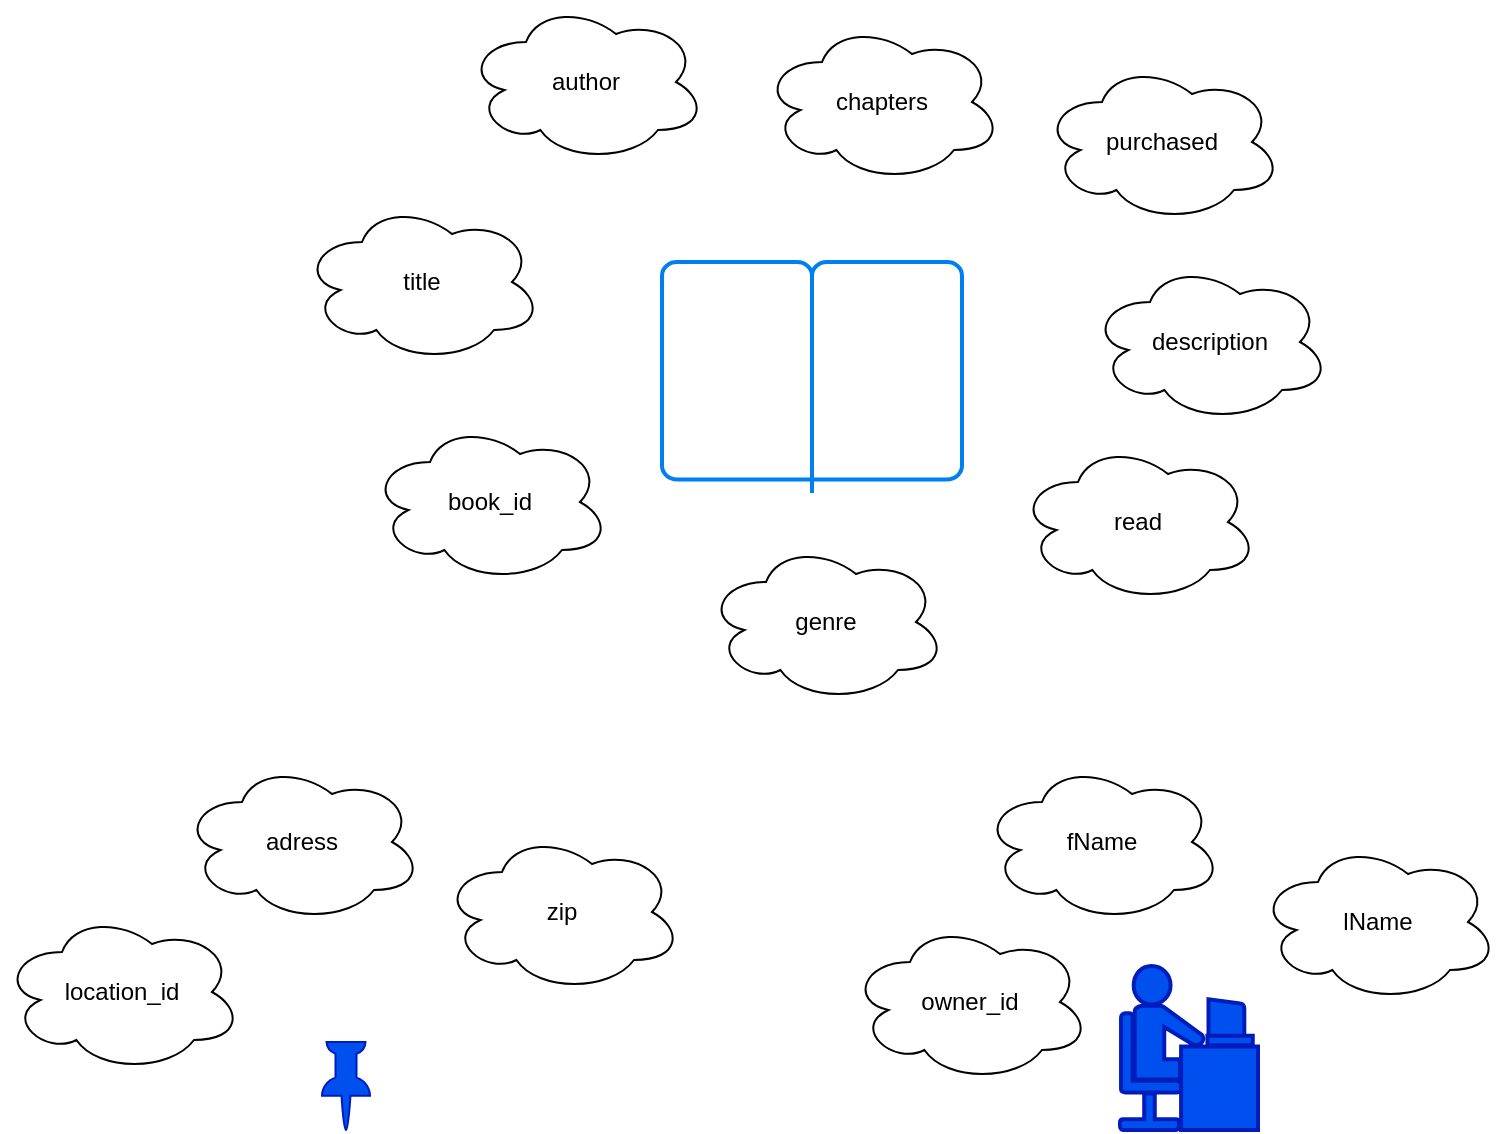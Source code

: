 <mxfile>
    <diagram id="9NxstFvH284EXf1doNHl" name="Page-1">
        <mxGraphModel dx="853" dy="846" grid="1" gridSize="10" guides="1" tooltips="1" connect="1" arrows="1" fold="1" page="1" pageScale="1" pageWidth="827" pageHeight="1169" math="0" shadow="0">
            <root>
                <mxCell id="0"/>
                <mxCell id="1" parent="0"/>
                <mxCell id="3" value="" style="html=1;verticalLabelPosition=bottom;align=center;labelBackgroundColor=#ffffff;verticalAlign=top;strokeWidth=2;strokeColor=#0080F0;shadow=0;dashed=0;shape=mxgraph.ios7.icons.book;" vertex="1" parent="1">
                    <mxGeometry x="380" y="260" width="150" height="115.5" as="geometry"/>
                </mxCell>
                <mxCell id="4" value="book_id" style="ellipse;shape=cloud;whiteSpace=wrap;html=1;" vertex="1" parent="1">
                    <mxGeometry x="234" y="340" width="120" height="80" as="geometry"/>
                </mxCell>
                <mxCell id="5" value="title" style="ellipse;shape=cloud;whiteSpace=wrap;html=1;" vertex="1" parent="1">
                    <mxGeometry x="200" y="230" width="120" height="80" as="geometry"/>
                </mxCell>
                <mxCell id="6" value="author" style="ellipse;shape=cloud;whiteSpace=wrap;html=1;" vertex="1" parent="1">
                    <mxGeometry x="282" y="130" width="120" height="80" as="geometry"/>
                </mxCell>
                <mxCell id="7" value="description" style="ellipse;shape=cloud;whiteSpace=wrap;html=1;" vertex="1" parent="1">
                    <mxGeometry x="594" y="260" width="120" height="80" as="geometry"/>
                </mxCell>
                <mxCell id="8" value="chapters" style="ellipse;shape=cloud;whiteSpace=wrap;html=1;" vertex="1" parent="1">
                    <mxGeometry x="430" y="140" width="120" height="80" as="geometry"/>
                </mxCell>
                <mxCell id="9" value="purchased" style="ellipse;shape=cloud;whiteSpace=wrap;html=1;" vertex="1" parent="1">
                    <mxGeometry x="570" y="160" width="120" height="80" as="geometry"/>
                </mxCell>
                <mxCell id="10" value="read" style="ellipse;shape=cloud;whiteSpace=wrap;html=1;" vertex="1" parent="1">
                    <mxGeometry x="558" y="350" width="120" height="80" as="geometry"/>
                </mxCell>
                <mxCell id="11" value="genre" style="ellipse;shape=cloud;whiteSpace=wrap;html=1;" vertex="1" parent="1">
                    <mxGeometry x="402" y="400" width="120" height="80" as="geometry"/>
                </mxCell>
                <mxCell id="VKfJsAfi58LwLJw5e9xL-12" value="" style="sketch=0;pointerEvents=1;shadow=0;dashed=0;html=1;strokeColor=#001DBC;fillColor=#0050ef;labelPosition=center;verticalLabelPosition=bottom;verticalAlign=top;outlineConnect=0;align=center;shape=mxgraph.office.concepts.pin;fontColor=#ffffff;" vertex="1" parent="1">
                    <mxGeometry x="210" y="650" width="24" height="44" as="geometry"/>
                </mxCell>
                <mxCell id="VKfJsAfi58LwLJw5e9xL-13" value="location_id" style="ellipse;shape=cloud;whiteSpace=wrap;html=1;" vertex="1" parent="1">
                    <mxGeometry x="50" y="585" width="120" height="80" as="geometry"/>
                </mxCell>
                <mxCell id="AjPqH36Vj3178GDOuISv-11" value="adress" style="ellipse;shape=cloud;whiteSpace=wrap;html=1;" vertex="1" parent="1">
                    <mxGeometry x="140" y="510" width="120" height="80" as="geometry"/>
                </mxCell>
                <mxCell id="AjPqH36Vj3178GDOuISv-12" value="zip" style="ellipse;shape=cloud;whiteSpace=wrap;html=1;" vertex="1" parent="1">
                    <mxGeometry x="270" y="545" width="120" height="80" as="geometry"/>
                </mxCell>
                <mxCell id="afX-RuqQk8BmnGGB_9x1-11" value="" style="shape=mxgraph.cisco.people.androgenous_person;html=1;pointerEvents=1;dashed=0;fillColor=#0050ef;strokeColor=#001DBC;strokeWidth=2;verticalLabelPosition=bottom;verticalAlign=top;align=center;outlineConnect=0;fontColor=#ffffff;" vertex="1" parent="1">
                    <mxGeometry x="609" y="612" width="69" height="82" as="geometry"/>
                </mxCell>
                <mxCell id="afX-RuqQk8BmnGGB_9x1-12" value="owner_id" style="ellipse;shape=cloud;whiteSpace=wrap;html=1;" vertex="1" parent="1">
                    <mxGeometry x="474" y="590" width="120" height="80" as="geometry"/>
                </mxCell>
                <mxCell id="afX-RuqQk8BmnGGB_9x1-13" value="fName" style="ellipse;shape=cloud;whiteSpace=wrap;html=1;" vertex="1" parent="1">
                    <mxGeometry x="540" y="510" width="120" height="80" as="geometry"/>
                </mxCell>
                <mxCell id="urf2nvcp7YCn_GNeYtgR-11" value="lName" style="ellipse;shape=cloud;whiteSpace=wrap;html=1;" vertex="1" parent="1">
                    <mxGeometry x="678" y="550" width="120" height="80" as="geometry"/>
                </mxCell>
            </root>
        </mxGraphModel>
    </diagram>
    <diagram id="-jC3xOtd37J_SN4_oQJF" name="Page-2">
        <mxGraphModel dx="853" dy="846" grid="1" gridSize="10" guides="1" tooltips="1" connect="1" arrows="1" fold="1" page="1" pageScale="1" pageWidth="827" pageHeight="1169" math="0" shadow="0">
            <root>
                <mxCell id="iR01km-0sqNDZLgaSOdG-0"/>
                <mxCell id="iR01km-0sqNDZLgaSOdG-1" parent="iR01km-0sqNDZLgaSOdG-0"/>
                <mxCell id="eirllRm_Po4OTcjVNEwi-20" style="edgeStyle=none;html=1;exitX=0.5;exitY=1;exitDx=0;exitDy=0;entryX=0.5;entryY=0;entryDx=0;entryDy=0;endArrow=ERone;endFill=0;" edge="1" parent="iR01km-0sqNDZLgaSOdG-1" source="htg9aAoqaMm_4eRdVR3d-0" target="htg9aAoqaMm_4eRdVR3d-2">
                    <mxGeometry relative="1" as="geometry"/>
                </mxCell>
                <mxCell id="eirllRm_Po4OTcjVNEwi-21" style="edgeStyle=none;html=1;exitX=0;exitY=0.5;exitDx=0;exitDy=0;entryX=1;entryY=0.5;entryDx=0;entryDy=0;endArrow=none;endFill=0;" edge="1" parent="iR01km-0sqNDZLgaSOdG-1" source="htg9aAoqaMm_4eRdVR3d-0" target="eirllRm_Po4OTcjVNEwi-8">
                    <mxGeometry relative="1" as="geometry"/>
                </mxCell>
                <mxCell id="eirllRm_Po4OTcjVNEwi-22" style="edgeStyle=none;html=1;exitX=0;exitY=0.25;exitDx=0;exitDy=0;entryX=0.95;entryY=0.763;entryDx=0;entryDy=0;entryPerimeter=0;endArrow=none;endFill=0;" edge="1" parent="iR01km-0sqNDZLgaSOdG-1" source="htg9aAoqaMm_4eRdVR3d-0" target="eirllRm_Po4OTcjVNEwi-9">
                    <mxGeometry relative="1" as="geometry"/>
                </mxCell>
                <mxCell id="eirllRm_Po4OTcjVNEwi-23" style="edgeStyle=none;html=1;exitX=0.25;exitY=0;exitDx=0;exitDy=0;entryX=1;entryY=1;entryDx=0;entryDy=0;endArrow=none;endFill=0;" edge="1" parent="iR01km-0sqNDZLgaSOdG-1" source="htg9aAoqaMm_4eRdVR3d-0" target="eirllRm_Po4OTcjVNEwi-10">
                    <mxGeometry relative="1" as="geometry"/>
                </mxCell>
                <mxCell id="eirllRm_Po4OTcjVNEwi-24" style="edgeStyle=none;html=1;exitX=0.5;exitY=0;exitDx=0;exitDy=0;endArrow=none;endFill=0;" edge="1" parent="iR01km-0sqNDZLgaSOdG-1" source="htg9aAoqaMm_4eRdVR3d-0" target="eirllRm_Po4OTcjVNEwi-12">
                    <mxGeometry relative="1" as="geometry"/>
                </mxCell>
                <mxCell id="eirllRm_Po4OTcjVNEwi-25" style="edgeStyle=none;html=1;exitX=0.75;exitY=0;exitDx=0;exitDy=0;entryX=0;entryY=1;entryDx=0;entryDy=0;endArrow=none;endFill=0;" edge="1" parent="iR01km-0sqNDZLgaSOdG-1" source="htg9aAoqaMm_4eRdVR3d-0" target="eirllRm_Po4OTcjVNEwi-11">
                    <mxGeometry relative="1" as="geometry"/>
                </mxCell>
                <mxCell id="eirllRm_Po4OTcjVNEwi-26" style="edgeStyle=none;html=1;exitX=1;exitY=0.25;exitDx=0;exitDy=0;entryX=0;entryY=1;entryDx=0;entryDy=0;endArrow=none;endFill=0;" edge="1" parent="iR01km-0sqNDZLgaSOdG-1" source="htg9aAoqaMm_4eRdVR3d-0" target="eirllRm_Po4OTcjVNEwi-13">
                    <mxGeometry relative="1" as="geometry"/>
                </mxCell>
                <mxCell id="eirllRm_Po4OTcjVNEwi-27" style="edgeStyle=none;html=1;exitX=1;exitY=0.5;exitDx=0;exitDy=0;entryX=0;entryY=0.5;entryDx=0;entryDy=0;endArrow=none;endFill=0;" edge="1" parent="iR01km-0sqNDZLgaSOdG-1" source="htg9aAoqaMm_4eRdVR3d-0" target="eirllRm_Po4OTcjVNEwi-14">
                    <mxGeometry relative="1" as="geometry"/>
                </mxCell>
                <mxCell id="eirllRm_Po4OTcjVNEwi-28" style="edgeStyle=none;html=1;exitX=1;exitY=0.75;exitDx=0;exitDy=0;entryX=0;entryY=0;entryDx=0;entryDy=0;endArrow=none;endFill=0;" edge="1" parent="iR01km-0sqNDZLgaSOdG-1" source="htg9aAoqaMm_4eRdVR3d-0" target="eirllRm_Po4OTcjVNEwi-16">
                    <mxGeometry relative="1" as="geometry"/>
                </mxCell>
                <mxCell id="htg9aAoqaMm_4eRdVR3d-0" value="book" style="rounded=0;whiteSpace=wrap;html=1;" vertex="1" parent="iR01km-0sqNDZLgaSOdG-1">
                    <mxGeometry x="354" y="150" width="120" height="60" as="geometry"/>
                </mxCell>
                <mxCell id="eirllRm_Po4OTcjVNEwi-17" style="edgeStyle=none;html=1;exitX=0.5;exitY=0;exitDx=0;exitDy=0;entryX=0.5;entryY=1;entryDx=0;entryDy=0;endArrow=ERmany;endFill=0;" edge="1" parent="iR01km-0sqNDZLgaSOdG-1" source="htg9aAoqaMm_4eRdVR3d-1" target="htg9aAoqaMm_4eRdVR3d-2">
                    <mxGeometry relative="1" as="geometry"/>
                </mxCell>
                <mxCell id="JOT-kGppih2utekKVV70-2" style="edgeStyle=none;html=1;exitX=0;exitY=0.25;exitDx=0;exitDy=0;entryX=1;entryY=0.5;entryDx=0;entryDy=0;startArrow=none;startFill=0;endArrow=none;endFill=0;" edge="1" parent="iR01km-0sqNDZLgaSOdG-1" source="htg9aAoqaMm_4eRdVR3d-1" target="JOT-kGppih2utekKVV70-1">
                    <mxGeometry relative="1" as="geometry"/>
                </mxCell>
                <mxCell id="JOT-kGppih2utekKVV70-3" style="edgeStyle=none;html=1;exitX=0;exitY=1;exitDx=0;exitDy=0;entryX=1;entryY=0;entryDx=0;entryDy=0;startArrow=none;startFill=0;endArrow=none;endFill=0;" edge="1" parent="iR01km-0sqNDZLgaSOdG-1" source="htg9aAoqaMm_4eRdVR3d-1" target="JOT-kGppih2utekKVV70-0">
                    <mxGeometry relative="1" as="geometry"/>
                </mxCell>
                <mxCell id="htg9aAoqaMm_4eRdVR3d-1" value="owner" style="rounded=0;whiteSpace=wrap;html=1;" vertex="1" parent="iR01km-0sqNDZLgaSOdG-1">
                    <mxGeometry x="354" y="390" width="120" height="60" as="geometry"/>
                </mxCell>
                <mxCell id="htg9aAoqaMm_4eRdVR3d-2" value="own" style="rhombus;whiteSpace=wrap;html=1;" vertex="1" parent="iR01km-0sqNDZLgaSOdG-1">
                    <mxGeometry x="374" y="260" width="80" height="80" as="geometry"/>
                </mxCell>
                <mxCell id="eirllRm_Po4OTcjVNEwi-8" value="book_id" style="ellipse;whiteSpace=wrap;html=1;" vertex="1" parent="iR01km-0sqNDZLgaSOdG-1">
                    <mxGeometry x="170" y="155" width="90" height="50" as="geometry"/>
                </mxCell>
                <mxCell id="eirllRm_Po4OTcjVNEwi-9" value="title" style="ellipse;whiteSpace=wrap;html=1;" vertex="1" parent="iR01km-0sqNDZLgaSOdG-1">
                    <mxGeometry x="210" y="100" width="90" height="50" as="geometry"/>
                </mxCell>
                <mxCell id="eirllRm_Po4OTcjVNEwi-10" value="author" style="ellipse;whiteSpace=wrap;html=1;" vertex="1" parent="iR01km-0sqNDZLgaSOdG-1">
                    <mxGeometry x="280" y="50" width="90" height="50" as="geometry"/>
                </mxCell>
                <mxCell id="eirllRm_Po4OTcjVNEwi-11" value="description" style="ellipse;whiteSpace=wrap;html=1;" vertex="1" parent="iR01km-0sqNDZLgaSOdG-1">
                    <mxGeometry x="459" y="50" width="90" height="50" as="geometry"/>
                </mxCell>
                <mxCell id="eirllRm_Po4OTcjVNEwi-12" value="genre" style="ellipse;whiteSpace=wrap;html=1;" vertex="1" parent="iR01km-0sqNDZLgaSOdG-1">
                    <mxGeometry x="369" y="20" width="90" height="50" as="geometry"/>
                </mxCell>
                <mxCell id="eirllRm_Po4OTcjVNEwi-13" value="chapters" style="ellipse;whiteSpace=wrap;html=1;" vertex="1" parent="iR01km-0sqNDZLgaSOdG-1">
                    <mxGeometry x="540" y="100" width="90" height="50" as="geometry"/>
                </mxCell>
                <mxCell id="eirllRm_Po4OTcjVNEwi-14" value="purchased" style="ellipse;whiteSpace=wrap;html=1;" vertex="1" parent="iR01km-0sqNDZLgaSOdG-1">
                    <mxGeometry x="610" y="155" width="90" height="50" as="geometry"/>
                </mxCell>
                <mxCell id="eirllRm_Po4OTcjVNEwi-16" value="read" style="ellipse;whiteSpace=wrap;html=1;" vertex="1" parent="iR01km-0sqNDZLgaSOdG-1">
                    <mxGeometry x="540" y="220" width="90" height="50" as="geometry"/>
                </mxCell>
                <mxCell id="PUPyH2FY59Nrht4lukK8-1" style="edgeStyle=none;html=1;exitX=0.5;exitY=0;exitDx=0;exitDy=0;entryX=0.5;entryY=1;entryDx=0;entryDy=0;endArrow=none;endFill=0;" edge="1" parent="iR01km-0sqNDZLgaSOdG-1" source="PUPyH2FY59Nrht4lukK8-0" target="htg9aAoqaMm_4eRdVR3d-1">
                    <mxGeometry relative="1" as="geometry"/>
                </mxCell>
                <mxCell id="PUPyH2FY59Nrht4lukK8-0" value="owner_id" style="ellipse;whiteSpace=wrap;html=1;" vertex="1" parent="iR01km-0sqNDZLgaSOdG-1">
                    <mxGeometry x="369" y="520" width="90" height="50" as="geometry"/>
                </mxCell>
                <mxCell id="JOT-kGppih2utekKVV70-0" value="fName" style="ellipse;whiteSpace=wrap;html=1;" vertex="1" parent="iR01km-0sqNDZLgaSOdG-1">
                    <mxGeometry x="250" y="470" width="90" height="50" as="geometry"/>
                </mxCell>
                <mxCell id="JOT-kGppih2utekKVV70-1" value="lName" style="ellipse;whiteSpace=wrap;html=1;" vertex="1" parent="iR01km-0sqNDZLgaSOdG-1">
                    <mxGeometry x="230" y="380" width="90" height="50" as="geometry"/>
                </mxCell>
                <mxCell id="i_ZDPnyoaNr3PxbYfSJi-3" style="edgeStyle=none;html=1;exitX=0;exitY=0;exitDx=0;exitDy=0;startArrow=none;startFill=0;endArrow=none;endFill=0;" edge="1" parent="iR01km-0sqNDZLgaSOdG-1" source="6jq9dwmDUbcM02CbTwe6-0" target="i_ZDPnyoaNr3PxbYfSJi-2">
                    <mxGeometry relative="1" as="geometry"/>
                </mxCell>
                <mxCell id="i_ZDPnyoaNr3PxbYfSJi-4" style="edgeStyle=none;html=1;exitX=0;exitY=0.5;exitDx=0;exitDy=0;entryX=1;entryY=0.5;entryDx=0;entryDy=0;startArrow=none;startFill=0;endArrow=none;endFill=0;" edge="1" parent="iR01km-0sqNDZLgaSOdG-1" source="6jq9dwmDUbcM02CbTwe6-0" target="i_ZDPnyoaNr3PxbYfSJi-1">
                    <mxGeometry relative="1" as="geometry"/>
                </mxCell>
                <mxCell id="i_ZDPnyoaNr3PxbYfSJi-5" style="edgeStyle=none;html=1;exitX=0;exitY=1;exitDx=0;exitDy=0;entryX=1;entryY=0;entryDx=0;entryDy=0;startArrow=none;startFill=0;endArrow=none;endFill=0;" edge="1" parent="iR01km-0sqNDZLgaSOdG-1" source="6jq9dwmDUbcM02CbTwe6-0" target="i_ZDPnyoaNr3PxbYfSJi-0">
                    <mxGeometry relative="1" as="geometry"/>
                </mxCell>
                <mxCell id="i_ZDPnyoaNr3PxbYfSJi-7" style="edgeStyle=none;html=1;exitX=1;exitY=0.5;exitDx=0;exitDy=0;startArrow=none;startFill=0;endArrow=ERmany;endFill=0;" edge="1" parent="iR01km-0sqNDZLgaSOdG-1" source="6jq9dwmDUbcM02CbTwe6-0" target="i_ZDPnyoaNr3PxbYfSJi-6">
                    <mxGeometry relative="1" as="geometry"/>
                </mxCell>
                <mxCell id="6jq9dwmDUbcM02CbTwe6-0" value="location" style="rounded=0;whiteSpace=wrap;html=1;" vertex="1" parent="iR01km-0sqNDZLgaSOdG-1">
                    <mxGeometry x="120" y="270" width="120" height="60" as="geometry"/>
                </mxCell>
                <mxCell id="i_ZDPnyoaNr3PxbYfSJi-0" value="location_id" style="ellipse;whiteSpace=wrap;html=1;" vertex="1" parent="iR01km-0sqNDZLgaSOdG-1">
                    <mxGeometry x="30" y="340" width="90" height="50" as="geometry"/>
                </mxCell>
                <mxCell id="i_ZDPnyoaNr3PxbYfSJi-1" value="adress" style="ellipse;whiteSpace=wrap;html=1;" vertex="1" parent="iR01km-0sqNDZLgaSOdG-1">
                    <mxGeometry x="10" y="275" width="90" height="50" as="geometry"/>
                </mxCell>
                <mxCell id="i_ZDPnyoaNr3PxbYfSJi-2" value="zip" style="ellipse;whiteSpace=wrap;html=1;" vertex="1" parent="iR01km-0sqNDZLgaSOdG-1">
                    <mxGeometry x="40" y="210" width="90" height="50" as="geometry"/>
                </mxCell>
                <mxCell id="i_ZDPnyoaNr3PxbYfSJi-8" style="edgeStyle=none;html=1;exitX=1;exitY=0;exitDx=0;exitDy=0;entryX=0;entryY=1;entryDx=0;entryDy=0;startArrow=none;startFill=0;endArrow=ERone;endFill=0;" edge="1" parent="iR01km-0sqNDZLgaSOdG-1" source="i_ZDPnyoaNr3PxbYfSJi-6" target="htg9aAoqaMm_4eRdVR3d-0">
                    <mxGeometry relative="1" as="geometry"/>
                </mxCell>
                <mxCell id="i_ZDPnyoaNr3PxbYfSJi-6" value="stores" style="rhombus;whiteSpace=wrap;html=1;" vertex="1" parent="iR01km-0sqNDZLgaSOdG-1">
                    <mxGeometry x="260" y="205" width="80" height="80" as="geometry"/>
                </mxCell>
            </root>
        </mxGraphModel>
    </diagram>
    <diagram name="Page-3" id="VsSAowcV8y3x_G9l6srC">
        <mxGraphModel dx="1680" dy="846" grid="1" gridSize="10" guides="1" tooltips="1" connect="1" arrows="1" fold="1" page="1" pageScale="1" pageWidth="827" pageHeight="1169" math="0" shadow="0">
            <root>
                <mxCell id="gJXymKL5uKNoW7XNcauP-0"/>
                <mxCell id="gJXymKL5uKNoW7XNcauP-1" parent="gJXymKL5uKNoW7XNcauP-0"/>
                <mxCell id="gJXymKL5uKNoW7XNcauP-2" value="books" style="swimlane;fontStyle=0;childLayout=stackLayout;horizontal=1;startSize=26;fillColor=none;horizontalStack=0;resizeParent=1;resizeParentMax=0;resizeLast=0;collapsible=1;marginBottom=0;" vertex="1" parent="gJXymKL5uKNoW7XNcauP-1">
                    <mxGeometry x="60" y="140" width="140" height="286" as="geometry"/>
                </mxCell>
                <mxCell id="gJXymKL5uKNoW7XNcauP-3" value="+ book_id: int" style="text;strokeColor=none;fillColor=none;align=left;verticalAlign=top;spacingLeft=4;spacingRight=4;overflow=hidden;rotatable=0;points=[[0,0.5],[1,0.5]];portConstraint=eastwest;" vertex="1" parent="gJXymKL5uKNoW7XNcauP-2">
                    <mxGeometry y="26" width="140" height="26" as="geometry"/>
                </mxCell>
                <mxCell id="gJXymKL5uKNoW7XNcauP-4" value="+ title: string" style="text;strokeColor=none;fillColor=none;align=left;verticalAlign=top;spacingLeft=4;spacingRight=4;overflow=hidden;rotatable=0;points=[[0,0.5],[1,0.5]];portConstraint=eastwest;" vertex="1" parent="gJXymKL5uKNoW7XNcauP-2">
                    <mxGeometry y="52" width="140" height="26" as="geometry"/>
                </mxCell>
                <mxCell id="gJXymKL5uKNoW7XNcauP-5" value="+ author: string" style="text;strokeColor=none;fillColor=none;align=left;verticalAlign=top;spacingLeft=4;spacingRight=4;overflow=hidden;rotatable=0;points=[[0,0.5],[1,0.5]];portConstraint=eastwest;" vertex="1" parent="gJXymKL5uKNoW7XNcauP-2">
                    <mxGeometry y="78" width="140" height="26" as="geometry"/>
                </mxCell>
                <mxCell id="gJXymKL5uKNoW7XNcauP-6" value="+ genre: string" style="text;strokeColor=none;fillColor=none;align=left;verticalAlign=top;spacingLeft=4;spacingRight=4;overflow=hidden;rotatable=0;points=[[0,0.5],[1,0.5]];portConstraint=eastwest;" vertex="1" parent="gJXymKL5uKNoW7XNcauP-2">
                    <mxGeometry y="104" width="140" height="26" as="geometry"/>
                </mxCell>
                <mxCell id="gJXymKL5uKNoW7XNcauP-7" value="+ description: string" style="text;strokeColor=none;fillColor=none;align=left;verticalAlign=top;spacingLeft=4;spacingRight=4;overflow=hidden;rotatable=0;points=[[0,0.5],[1,0.5]];portConstraint=eastwest;" vertex="1" parent="gJXymKL5uKNoW7XNcauP-2">
                    <mxGeometry y="130" width="140" height="26" as="geometry"/>
                </mxCell>
                <mxCell id="gJXymKL5uKNoW7XNcauP-8" value="+ chapters: string" style="text;strokeColor=none;fillColor=none;align=left;verticalAlign=top;spacingLeft=4;spacingRight=4;overflow=hidden;rotatable=0;points=[[0,0.5],[1,0.5]];portConstraint=eastwest;" vertex="1" parent="gJXymKL5uKNoW7XNcauP-2">
                    <mxGeometry y="156" width="140" height="26" as="geometry"/>
                </mxCell>
                <mxCell id="gJXymKL5uKNoW7XNcauP-9" value="+ purchased: string" style="text;strokeColor=none;fillColor=none;align=left;verticalAlign=top;spacingLeft=4;spacingRight=4;overflow=hidden;rotatable=0;points=[[0,0.5],[1,0.5]];portConstraint=eastwest;" vertex="1" parent="gJXymKL5uKNoW7XNcauP-2">
                    <mxGeometry y="182" width="140" height="26" as="geometry"/>
                </mxCell>
                <mxCell id="gJXymKL5uKNoW7XNcauP-10" value="+ read: boolean" style="text;strokeColor=none;fillColor=none;align=left;verticalAlign=top;spacingLeft=4;spacingRight=4;overflow=hidden;rotatable=0;points=[[0,0.5],[1,0.5]];portConstraint=eastwest;" vertex="1" parent="gJXymKL5uKNoW7XNcauP-2">
                    <mxGeometry y="208" width="140" height="26" as="geometry"/>
                </mxCell>
                <mxCell id="gJXymKL5uKNoW7XNcauP-11" value="+ fk_owner_id: int" style="text;strokeColor=none;fillColor=none;align=left;verticalAlign=top;spacingLeft=4;spacingRight=4;overflow=hidden;rotatable=0;points=[[0,0.5],[1,0.5]];portConstraint=eastwest;" vertex="1" parent="gJXymKL5uKNoW7XNcauP-2">
                    <mxGeometry y="234" width="140" height="26" as="geometry"/>
                </mxCell>
                <mxCell id="gJXymKL5uKNoW7XNcauP-12" value="+ fk_location_id: int" style="text;strokeColor=none;fillColor=none;align=left;verticalAlign=top;spacingLeft=4;spacingRight=4;overflow=hidden;rotatable=0;points=[[0,0.5],[1,0.5]];portConstraint=eastwest;" vertex="1" parent="gJXymKL5uKNoW7XNcauP-2">
                    <mxGeometry y="260" width="140" height="26" as="geometry"/>
                </mxCell>
                <mxCell id="gJXymKL5uKNoW7XNcauP-13" value="owner" style="swimlane;fontStyle=0;childLayout=stackLayout;horizontal=1;startSize=26;fillColor=none;horizontalStack=0;resizeParent=1;resizeParentMax=0;resizeLast=0;collapsible=1;marginBottom=0;" vertex="1" parent="gJXymKL5uKNoW7XNcauP-1">
                    <mxGeometry x="290" y="140" width="140" height="104" as="geometry"/>
                </mxCell>
                <mxCell id="gJXymKL5uKNoW7XNcauP-14" value="+ owner_id: int" style="text;strokeColor=none;fillColor=none;align=left;verticalAlign=top;spacingLeft=4;spacingRight=4;overflow=hidden;rotatable=0;points=[[0,0.5],[1,0.5]];portConstraint=eastwest;" vertex="1" parent="gJXymKL5uKNoW7XNcauP-13">
                    <mxGeometry y="26" width="140" height="26" as="geometry"/>
                </mxCell>
                <mxCell id="gJXymKL5uKNoW7XNcauP-15" value="+ fName: string" style="text;strokeColor=none;fillColor=none;align=left;verticalAlign=top;spacingLeft=4;spacingRight=4;overflow=hidden;rotatable=0;points=[[0,0.5],[1,0.5]];portConstraint=eastwest;" vertex="1" parent="gJXymKL5uKNoW7XNcauP-13">
                    <mxGeometry y="52" width="140" height="26" as="geometry"/>
                </mxCell>
                <mxCell id="gJXymKL5uKNoW7XNcauP-16" value="+ lName: string" style="text;strokeColor=none;fillColor=none;align=left;verticalAlign=top;spacingLeft=4;spacingRight=4;overflow=hidden;rotatable=0;points=[[0,0.5],[1,0.5]];portConstraint=eastwest;" vertex="1" parent="gJXymKL5uKNoW7XNcauP-13">
                    <mxGeometry y="78" width="140" height="26" as="geometry"/>
                </mxCell>
                <mxCell id="gJXymKL5uKNoW7XNcauP-17" style="edgeStyle=none;html=1;exitX=0;exitY=0.5;exitDx=0;exitDy=0;entryX=1;entryY=0.5;entryDx=0;entryDy=0;endArrow=ERmany;endFill=0;startArrow=ERone;startFill=0;" edge="1" parent="gJXymKL5uKNoW7XNcauP-1" source="gJXymKL5uKNoW7XNcauP-14" target="gJXymKL5uKNoW7XNcauP-3">
                    <mxGeometry relative="1" as="geometry">
                        <Array as="points">
                            <mxPoint x="240" y="179"/>
                            <mxPoint x="250" y="179"/>
                        </Array>
                    </mxGeometry>
                </mxCell>
                <mxCell id="gJXymKL5uKNoW7XNcauP-18" value="location" style="swimlane;fontStyle=0;childLayout=stackLayout;horizontal=1;startSize=26;fillColor=none;horizontalStack=0;resizeParent=1;resizeParentMax=0;resizeLast=0;collapsible=1;marginBottom=0;" vertex="1" parent="gJXymKL5uKNoW7XNcauP-1">
                    <mxGeometry x="-130" y="140" width="140" height="104" as="geometry"/>
                </mxCell>
                <mxCell id="gJXymKL5uKNoW7XNcauP-19" value="+ location_id: int" style="text;strokeColor=none;fillColor=none;align=left;verticalAlign=top;spacingLeft=4;spacingRight=4;overflow=hidden;rotatable=0;points=[[0,0.5],[1,0.5]];portConstraint=eastwest;" vertex="1" parent="gJXymKL5uKNoW7XNcauP-18">
                    <mxGeometry y="26" width="140" height="26" as="geometry"/>
                </mxCell>
                <mxCell id="gJXymKL5uKNoW7XNcauP-20" value="+ adress: string" style="text;strokeColor=none;fillColor=none;align=left;verticalAlign=top;spacingLeft=4;spacingRight=4;overflow=hidden;rotatable=0;points=[[0,0.5],[1,0.5]];portConstraint=eastwest;" vertex="1" parent="gJXymKL5uKNoW7XNcauP-18">
                    <mxGeometry y="52" width="140" height="26" as="geometry"/>
                </mxCell>
                <mxCell id="gJXymKL5uKNoW7XNcauP-21" value="+ zip: int" style="text;strokeColor=none;fillColor=none;align=left;verticalAlign=top;spacingLeft=4;spacingRight=4;overflow=hidden;rotatable=0;points=[[0,0.5],[1,0.5]];portConstraint=eastwest;" vertex="1" parent="gJXymKL5uKNoW7XNcauP-18">
                    <mxGeometry y="78" width="140" height="26" as="geometry"/>
                </mxCell>
                <mxCell id="gJXymKL5uKNoW7XNcauP-23" style="edgeStyle=none;html=1;exitX=1;exitY=0.5;exitDx=0;exitDy=0;startArrow=none;startFill=0;endArrow=none;endFill=0;" edge="1" parent="gJXymKL5uKNoW7XNcauP-1" source="gJXymKL5uKNoW7XNcauP-12">
                    <mxGeometry relative="1" as="geometry">
                        <mxPoint x="200" y="413" as="targetPoint"/>
                    </mxGeometry>
                </mxCell>
                <mxCell id="RNaUJsR-DVk_5bMONtRh-0" style="edgeStyle=none;html=1;exitX=1;exitY=0.5;exitDx=0;exitDy=0;entryX=0;entryY=0.5;entryDx=0;entryDy=0;startArrow=ERone;startFill=0;endArrow=ERmany;endFill=0;" edge="1" parent="gJXymKL5uKNoW7XNcauP-1" source="gJXymKL5uKNoW7XNcauP-19" target="gJXymKL5uKNoW7XNcauP-3">
                    <mxGeometry relative="1" as="geometry"/>
                </mxCell>
            </root>
        </mxGraphModel>
    </diagram>
    <diagram id="Ysltn1Xqjg_114Hhejhh" name="Page-4">
        <mxGraphModel dx="853" dy="846" grid="1" gridSize="10" guides="1" tooltips="1" connect="1" arrows="1" fold="1" page="1" pageScale="1" pageWidth="827" pageHeight="1169" math="0" shadow="0">
            <root>
                <mxCell id="8uzTGBk1NfXG_RLf36IM-0"/>
                <mxCell id="8uzTGBk1NfXG_RLf36IM-1" parent="8uzTGBk1NfXG_RLf36IM-0"/>
                <mxCell id="8uzTGBk1NfXG_RLf36IM-2" value="books" style="swimlane;fontStyle=0;childLayout=stackLayout;horizontal=1;startSize=26;fillColor=none;horizontalStack=0;resizeParent=1;resizeParentMax=0;resizeLast=0;collapsible=1;marginBottom=0;" vertex="1" parent="8uzTGBk1NfXG_RLf36IM-1">
                    <mxGeometry x="60" y="140" width="140" height="286" as="geometry"/>
                </mxCell>
                <mxCell id="8uzTGBk1NfXG_RLf36IM-3" value="+ book_id: int" style="text;strokeColor=none;fillColor=none;align=left;verticalAlign=top;spacingLeft=4;spacingRight=4;overflow=hidden;rotatable=0;points=[[0,0.5],[1,0.5]];portConstraint=eastwest;" vertex="1" parent="8uzTGBk1NfXG_RLf36IM-2">
                    <mxGeometry y="26" width="140" height="26" as="geometry"/>
                </mxCell>
                <mxCell id="8uzTGBk1NfXG_RLf36IM-4" value="+ title: string" style="text;strokeColor=none;fillColor=none;align=left;verticalAlign=top;spacingLeft=4;spacingRight=4;overflow=hidden;rotatable=0;points=[[0,0.5],[1,0.5]];portConstraint=eastwest;" vertex="1" parent="8uzTGBk1NfXG_RLf36IM-2">
                    <mxGeometry y="52" width="140" height="26" as="geometry"/>
                </mxCell>
                <mxCell id="8uzTGBk1NfXG_RLf36IM-5" value="+ author: string" style="text;strokeColor=none;fillColor=none;align=left;verticalAlign=top;spacingLeft=4;spacingRight=4;overflow=hidden;rotatable=0;points=[[0,0.5],[1,0.5]];portConstraint=eastwest;" vertex="1" parent="8uzTGBk1NfXG_RLf36IM-2">
                    <mxGeometry y="78" width="140" height="26" as="geometry"/>
                </mxCell>
                <mxCell id="4H3EOQOVaQzsomSAoGdP-0" value="+ genre: string" style="text;strokeColor=none;fillColor=none;align=left;verticalAlign=top;spacingLeft=4;spacingRight=4;overflow=hidden;rotatable=0;points=[[0,0.5],[1,0.5]];portConstraint=eastwest;" vertex="1" parent="8uzTGBk1NfXG_RLf36IM-2">
                    <mxGeometry y="104" width="140" height="26" as="geometry"/>
                </mxCell>
                <mxCell id="4H3EOQOVaQzsomSAoGdP-1" value="+ description: string" style="text;strokeColor=none;fillColor=none;align=left;verticalAlign=top;spacingLeft=4;spacingRight=4;overflow=hidden;rotatable=0;points=[[0,0.5],[1,0.5]];portConstraint=eastwest;" vertex="1" parent="8uzTGBk1NfXG_RLf36IM-2">
                    <mxGeometry y="130" width="140" height="26" as="geometry"/>
                </mxCell>
                <mxCell id="4H3EOQOVaQzsomSAoGdP-2" value="+ chapters: string" style="text;strokeColor=none;fillColor=none;align=left;verticalAlign=top;spacingLeft=4;spacingRight=4;overflow=hidden;rotatable=0;points=[[0,0.5],[1,0.5]];portConstraint=eastwest;" vertex="1" parent="8uzTGBk1NfXG_RLf36IM-2">
                    <mxGeometry y="156" width="140" height="26" as="geometry"/>
                </mxCell>
                <mxCell id="4H3EOQOVaQzsomSAoGdP-3" value="+ purchased: string" style="text;strokeColor=none;fillColor=none;align=left;verticalAlign=top;spacingLeft=4;spacingRight=4;overflow=hidden;rotatable=0;points=[[0,0.5],[1,0.5]];portConstraint=eastwest;" vertex="1" parent="8uzTGBk1NfXG_RLf36IM-2">
                    <mxGeometry y="182" width="140" height="26" as="geometry"/>
                </mxCell>
                <mxCell id="4H3EOQOVaQzsomSAoGdP-4" value="+ read: boolean" style="text;strokeColor=none;fillColor=none;align=left;verticalAlign=top;spacingLeft=4;spacingRight=4;overflow=hidden;rotatable=0;points=[[0,0.5],[1,0.5]];portConstraint=eastwest;" vertex="1" parent="8uzTGBk1NfXG_RLf36IM-2">
                    <mxGeometry y="208" width="140" height="26" as="geometry"/>
                </mxCell>
                <mxCell id="SeeTeO7wtdPQes8pMEr3-4" value="+ fk_owner_id: int" style="text;strokeColor=none;fillColor=none;align=left;verticalAlign=top;spacingLeft=4;spacingRight=4;overflow=hidden;rotatable=0;points=[[0,0.5],[1,0.5]];portConstraint=eastwest;" vertex="1" parent="8uzTGBk1NfXG_RLf36IM-2">
                    <mxGeometry y="234" width="140" height="26" as="geometry"/>
                </mxCell>
                <mxCell id="4H3EOQOVaQzsomSAoGdP-5" value="+ fk_location_id: int" style="text;strokeColor=none;fillColor=none;align=left;verticalAlign=top;spacingLeft=4;spacingRight=4;overflow=hidden;rotatable=0;points=[[0,0.5],[1,0.5]];portConstraint=eastwest;" vertex="1" parent="8uzTGBk1NfXG_RLf36IM-2">
                    <mxGeometry y="260" width="140" height="26" as="geometry"/>
                </mxCell>
                <mxCell id="bdTRYASZzFCrLZtpjIcv-0" value="owner" style="swimlane;fontStyle=0;childLayout=stackLayout;horizontal=1;startSize=26;fillColor=none;horizontalStack=0;resizeParent=1;resizeParentMax=0;resizeLast=0;collapsible=1;marginBottom=0;" vertex="1" parent="8uzTGBk1NfXG_RLf36IM-1">
                    <mxGeometry x="290" y="140" width="140" height="104" as="geometry"/>
                </mxCell>
                <mxCell id="bdTRYASZzFCrLZtpjIcv-1" value="+ owner_id: int" style="text;strokeColor=none;fillColor=none;align=left;verticalAlign=top;spacingLeft=4;spacingRight=4;overflow=hidden;rotatable=0;points=[[0,0.5],[1,0.5]];portConstraint=eastwest;" vertex="1" parent="bdTRYASZzFCrLZtpjIcv-0">
                    <mxGeometry y="26" width="140" height="26" as="geometry"/>
                </mxCell>
                <mxCell id="bdTRYASZzFCrLZtpjIcv-2" value="+ fName: string" style="text;strokeColor=none;fillColor=none;align=left;verticalAlign=top;spacingLeft=4;spacingRight=4;overflow=hidden;rotatable=0;points=[[0,0.5],[1,0.5]];portConstraint=eastwest;" vertex="1" parent="bdTRYASZzFCrLZtpjIcv-0">
                    <mxGeometry y="52" width="140" height="26" as="geometry"/>
                </mxCell>
                <mxCell id="bdTRYASZzFCrLZtpjIcv-3" value="+ lName: string" style="text;strokeColor=none;fillColor=none;align=left;verticalAlign=top;spacingLeft=4;spacingRight=4;overflow=hidden;rotatable=0;points=[[0,0.5],[1,0.5]];portConstraint=eastwest;" vertex="1" parent="bdTRYASZzFCrLZtpjIcv-0">
                    <mxGeometry y="78" width="140" height="26" as="geometry"/>
                </mxCell>
                <mxCell id="bdTRYASZzFCrLZtpjIcv-5" style="edgeStyle=none;html=1;exitX=0;exitY=0.5;exitDx=0;exitDy=0;entryX=1;entryY=0.5;entryDx=0;entryDy=0;endArrow=ERmany;endFill=0;startArrow=ERone;startFill=0;" edge="1" parent="8uzTGBk1NfXG_RLf36IM-1" source="bdTRYASZzFCrLZtpjIcv-1" target="SeeTeO7wtdPQes8pMEr3-4">
                    <mxGeometry relative="1" as="geometry">
                        <Array as="points">
                            <mxPoint x="240" y="179"/>
                            <mxPoint x="240" y="387"/>
                        </Array>
                    </mxGeometry>
                </mxCell>
                <mxCell id="SeeTeO7wtdPQes8pMEr3-0" value="location" style="swimlane;fontStyle=0;childLayout=stackLayout;horizontal=1;startSize=26;fillColor=none;horizontalStack=0;resizeParent=1;resizeParentMax=0;resizeLast=0;collapsible=1;marginBottom=0;" vertex="1" parent="8uzTGBk1NfXG_RLf36IM-1">
                    <mxGeometry x="280" y="322" width="140" height="104" as="geometry"/>
                </mxCell>
                <mxCell id="SeeTeO7wtdPQes8pMEr3-1" value="+ location_id: int" style="text;strokeColor=none;fillColor=none;align=left;verticalAlign=top;spacingLeft=4;spacingRight=4;overflow=hidden;rotatable=0;points=[[0,0.5],[1,0.5]];portConstraint=eastwest;" vertex="1" parent="SeeTeO7wtdPQes8pMEr3-0">
                    <mxGeometry y="26" width="140" height="26" as="geometry"/>
                </mxCell>
                <mxCell id="SeeTeO7wtdPQes8pMEr3-2" value="+ adress: string" style="text;strokeColor=none;fillColor=none;align=left;verticalAlign=top;spacingLeft=4;spacingRight=4;overflow=hidden;rotatable=0;points=[[0,0.5],[1,0.5]];portConstraint=eastwest;" vertex="1" parent="SeeTeO7wtdPQes8pMEr3-0">
                    <mxGeometry y="52" width="140" height="26" as="geometry"/>
                </mxCell>
                <mxCell id="SeeTeO7wtdPQes8pMEr3-3" value="+ zip: int" style="text;strokeColor=none;fillColor=none;align=left;verticalAlign=top;spacingLeft=4;spacingRight=4;overflow=hidden;rotatable=0;points=[[0,0.5],[1,0.5]];portConstraint=eastwest;" vertex="1" parent="SeeTeO7wtdPQes8pMEr3-0">
                    <mxGeometry y="78" width="140" height="26" as="geometry"/>
                </mxCell>
                <mxCell id="SeeTeO7wtdPQes8pMEr3-5" style="edgeStyle=none;html=1;exitX=0;exitY=0.5;exitDx=0;exitDy=0;startArrow=ERone;startFill=0;endArrow=ERmany;endFill=0;entryX=1;entryY=0.5;entryDx=0;entryDy=0;" edge="1" parent="8uzTGBk1NfXG_RLf36IM-1" source="SeeTeO7wtdPQes8pMEr3-1" target="4H3EOQOVaQzsomSAoGdP-5">
                    <mxGeometry relative="1" as="geometry">
                        <mxPoint x="220" y="440" as="targetPoint"/>
                        <Array as="points">
                            <mxPoint x="260" y="360"/>
                            <mxPoint x="260" y="413"/>
                        </Array>
                    </mxGeometry>
                </mxCell>
                <mxCell id="SeeTeO7wtdPQes8pMEr3-6" style="edgeStyle=none;html=1;exitX=1;exitY=0.5;exitDx=0;exitDy=0;startArrow=none;startFill=0;endArrow=none;endFill=0;" edge="1" parent="8uzTGBk1NfXG_RLf36IM-1" source="4H3EOQOVaQzsomSAoGdP-5">
                    <mxGeometry relative="1" as="geometry">
                        <mxPoint x="200" y="413" as="targetPoint"/>
                    </mxGeometry>
                </mxCell>
            </root>
        </mxGraphModel>
    </diagram>
</mxfile>